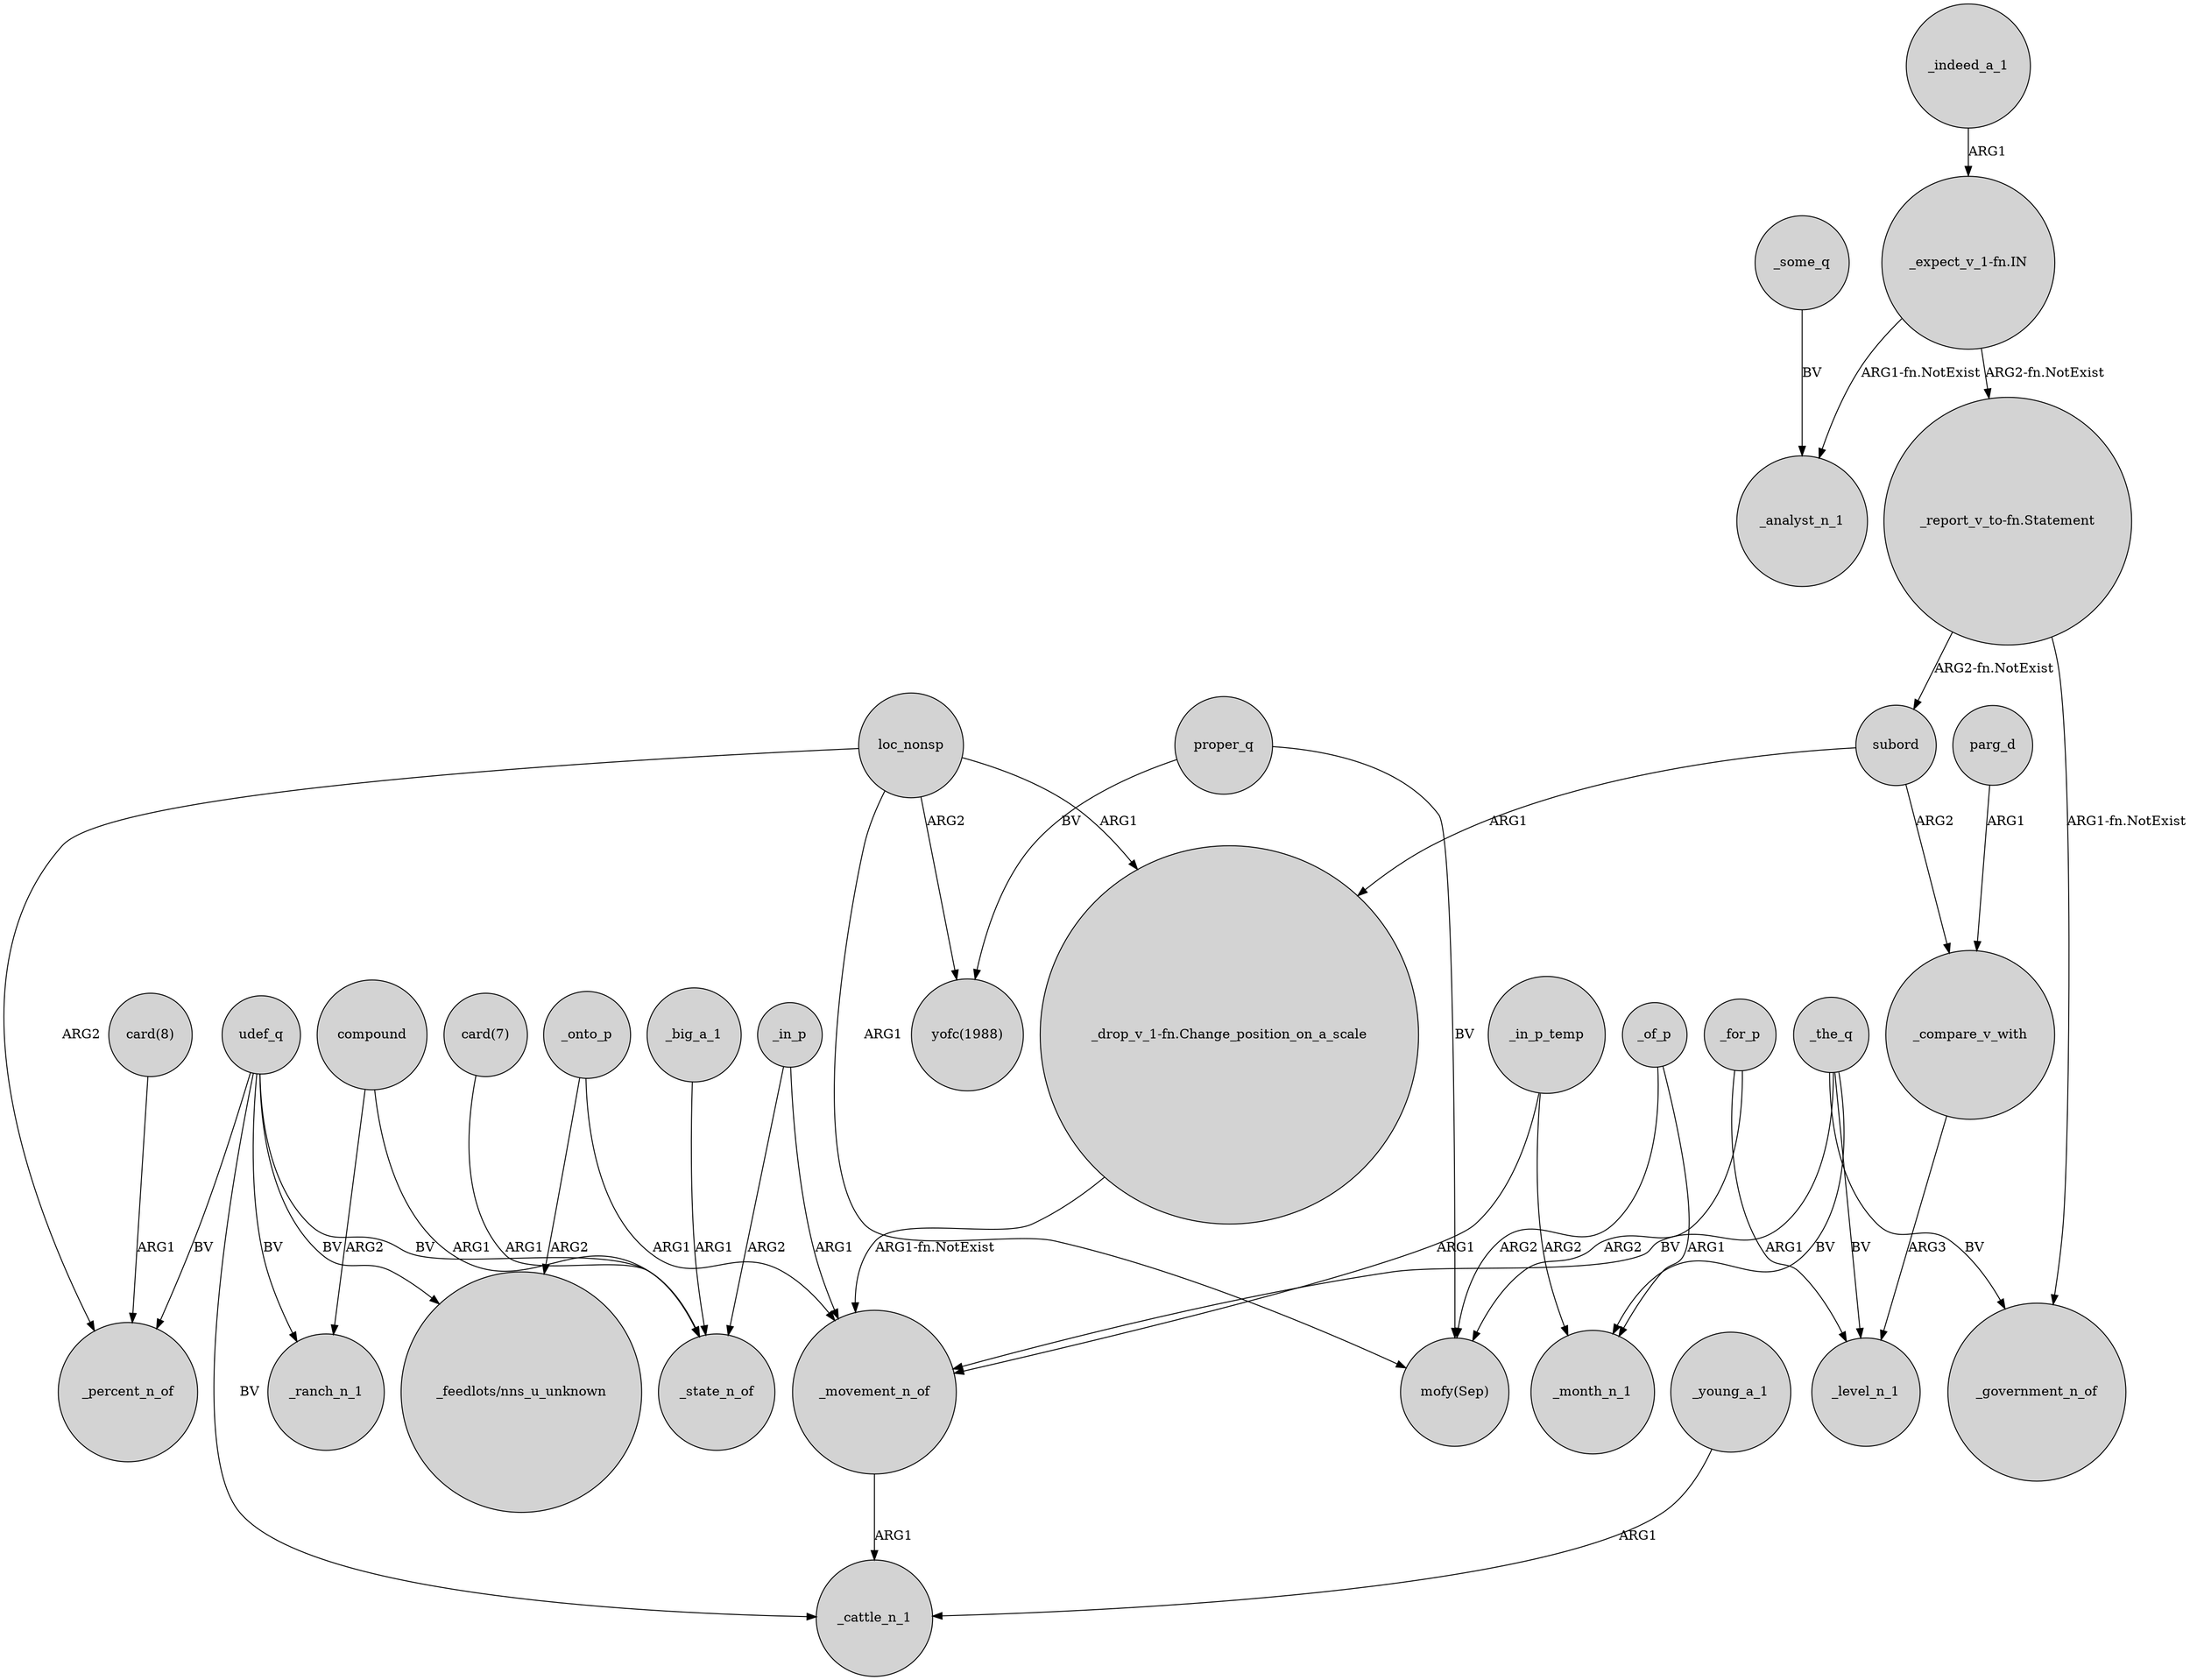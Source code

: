 digraph {
	node [shape=circle style=filled]
	_of_p -> "mofy(Sep)" [label=ARG2]
	_big_a_1 -> _state_n_of [label=ARG1]
	udef_q -> _state_n_of [label=BV]
	udef_q -> "_feedlots/nns_u_unknown" [label=BV]
	_in_p_temp -> _month_n_1 [label=ARG2]
	parg_d -> _compare_v_with [label=ARG1]
	_onto_p -> "_feedlots/nns_u_unknown" [label=ARG2]
	proper_q -> "mofy(Sep)" [label=BV]
	_in_p -> _state_n_of [label=ARG2]
	_the_q -> _level_n_1 [label=BV]
	loc_nonsp -> "_drop_v_1-fn.Change_position_on_a_scale" [label=ARG1]
	loc_nonsp -> "mofy(Sep)" [label=ARG1]
	"_report_v_to-fn.Statement" -> _government_n_of [label="ARG1-fn.NotExist"]
	_in_p -> _movement_n_of [label=ARG1]
	"card(7)" -> _state_n_of [label=ARG1]
	_the_q -> _month_n_1 [label=BV]
	_young_a_1 -> _cattle_n_1 [label=ARG1]
	"_expect_v_1-fn.IN" -> _analyst_n_1 [label="ARG1-fn.NotExist"]
	"_expect_v_1-fn.IN" -> "_report_v_to-fn.Statement" [label="ARG2-fn.NotExist"]
	_onto_p -> _movement_n_of [label=ARG1]
	proper_q -> "yofc(1988)" [label=BV]
	_some_q -> _analyst_n_1 [label=BV]
	_the_q -> _movement_n_of [label=BV]
	loc_nonsp -> _percent_n_of [label=ARG2]
	_compare_v_with -> _level_n_1 [label=ARG3]
	udef_q -> _ranch_n_1 [label=BV]
	"_report_v_to-fn.Statement" -> subord [label="ARG2-fn.NotExist"]
	_of_p -> _month_n_1 [label=ARG1]
	subord -> "_drop_v_1-fn.Change_position_on_a_scale" [label=ARG1]
	_movement_n_of -> _cattle_n_1 [label=ARG1]
	compound -> _state_n_of [label=ARG1]
	_for_p -> _level_n_1 [label=ARG1]
	_the_q -> _government_n_of [label=BV]
	subord -> _compare_v_with [label=ARG2]
	"card(8)" -> _percent_n_of [label=ARG1]
	udef_q -> _cattle_n_1 [label=BV]
	compound -> _ranch_n_1 [label=ARG2]
	udef_q -> _percent_n_of [label=BV]
	_indeed_a_1 -> "_expect_v_1-fn.IN" [label=ARG1]
	_in_p_temp -> _movement_n_of [label=ARG1]
	_for_p -> "mofy(Sep)" [label=ARG2]
	"_drop_v_1-fn.Change_position_on_a_scale" -> _movement_n_of [label="ARG1-fn.NotExist"]
	loc_nonsp -> "yofc(1988)" [label=ARG2]
}
